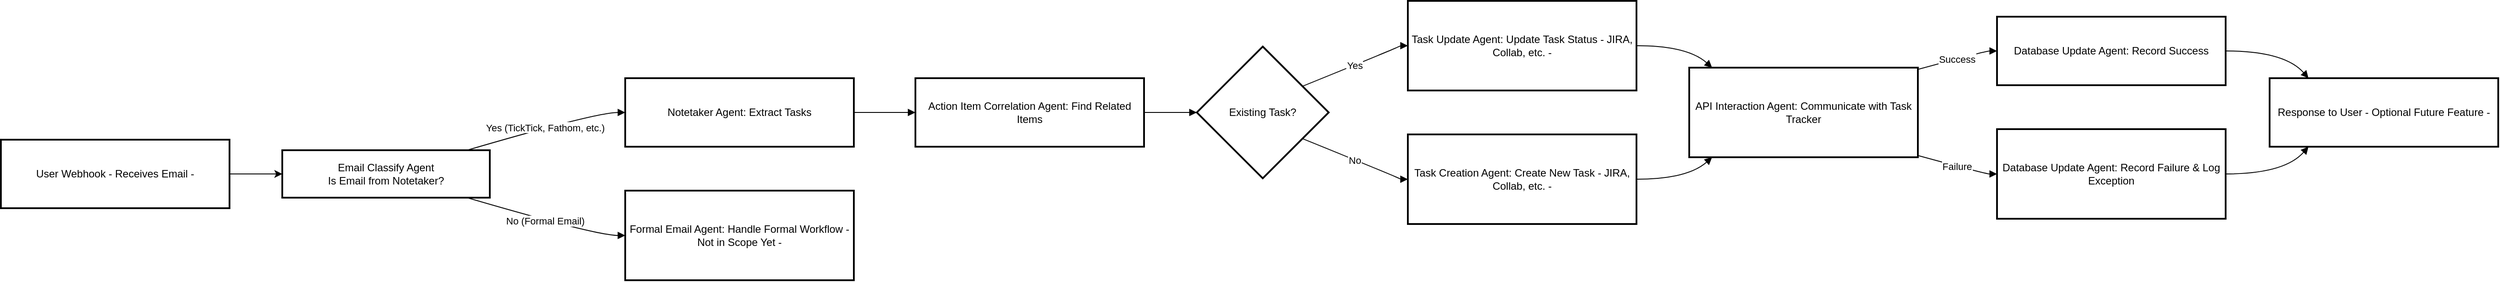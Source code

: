 <mxfile version="26.2.14">
  <diagram name="Page-1" id="dRKjlCzlQj_J6LJLZjqp">
    <mxGraphModel dx="3080" dy="777" grid="1" gridSize="10" guides="1" tooltips="1" connect="1" arrows="1" fold="1" page="1" pageScale="1" pageWidth="827" pageHeight="1169" math="0" shadow="0">
      <root>
        <mxCell id="0" />
        <mxCell id="1" parent="0" />
        <mxCell id="zZvEzVsCCU_sVLsur4iH-25" value="" style="edgeStyle=orthogonalEdgeStyle;rounded=0;orthogonalLoop=1;jettySize=auto;html=1;" parent="1" source="zZvEzVsCCU_sVLsur4iH-1" target="zZvEzVsCCU_sVLsur4iH-2" edge="1">
          <mxGeometry relative="1" as="geometry" />
        </mxCell>
        <mxCell id="zZvEzVsCCU_sVLsur4iH-1" value="User Webhook - Receives Email -" style="whiteSpace=wrap;strokeWidth=2;" parent="1" vertex="1">
          <mxGeometry x="-1610" y="298" width="260" height="78" as="geometry" />
        </mxCell>
        <mxCell id="zZvEzVsCCU_sVLsur4iH-2" value="Email Classify Agent&#xa;Is Email from Notetaker?" style="whiteSpace=wrap;strokeWidth=2;" parent="1" vertex="1">
          <mxGeometry x="-1290" y="310" width="236" height="54" as="geometry" />
        </mxCell>
        <mxCell id="zZvEzVsCCU_sVLsur4iH-3" value="Notetaker Agent: Extract Tasks" style="whiteSpace=wrap;strokeWidth=2;" parent="1" vertex="1">
          <mxGeometry x="-900" y="228" width="260" height="78" as="geometry" />
        </mxCell>
        <mxCell id="zZvEzVsCCU_sVLsur4iH-4" value="Formal Email Agent: Handle Formal Workflow - Not in Scope Yet -" style="whiteSpace=wrap;strokeWidth=2;" parent="1" vertex="1">
          <mxGeometry x="-900" y="356" width="260" height="102" as="geometry" />
        </mxCell>
        <mxCell id="zZvEzVsCCU_sVLsur4iH-5" value="Action Item Correlation Agent: Find Related Items" style="whiteSpace=wrap;strokeWidth=2;" parent="1" vertex="1">
          <mxGeometry x="-570" y="228" width="260" height="78" as="geometry" />
        </mxCell>
        <mxCell id="zZvEzVsCCU_sVLsur4iH-6" value="Existing Task?" style="rhombus;strokeWidth=2;whiteSpace=wrap;" parent="1" vertex="1">
          <mxGeometry x="-250" y="192" width="150" height="150" as="geometry" />
        </mxCell>
        <mxCell id="zZvEzVsCCU_sVLsur4iH-7" value="Task Update Agent: Update Task Status - JIRA, Collab, etc. -" style="whiteSpace=wrap;strokeWidth=2;" parent="1" vertex="1">
          <mxGeometry x="-10" y="140" width="260" height="102" as="geometry" />
        </mxCell>
        <mxCell id="zZvEzVsCCU_sVLsur4iH-8" value="Task Creation Agent: Create New Task  - JIRA, Collab, etc. -" style="whiteSpace=wrap;strokeWidth=2;" parent="1" vertex="1">
          <mxGeometry x="-10" y="292" width="260" height="102" as="geometry" />
        </mxCell>
        <mxCell id="zZvEzVsCCU_sVLsur4iH-9" value="API Interaction Agent: Communicate with Task Tracker" style="whiteSpace=wrap;strokeWidth=2;" parent="1" vertex="1">
          <mxGeometry x="310" y="216" width="260" height="102" as="geometry" />
        </mxCell>
        <mxCell id="zZvEzVsCCU_sVLsur4iH-10" value="Database Update Agent: Record Success" style="whiteSpace=wrap;strokeWidth=2;" parent="1" vertex="1">
          <mxGeometry x="660" y="158" width="260" height="78" as="geometry" />
        </mxCell>
        <mxCell id="zZvEzVsCCU_sVLsur4iH-11" value="Database Update Agent: Record Failure &amp; Log Exception" style="whiteSpace=wrap;strokeWidth=2;" parent="1" vertex="1">
          <mxGeometry x="660" y="286" width="260" height="102" as="geometry" />
        </mxCell>
        <mxCell id="zZvEzVsCCU_sVLsur4iH-12" value="Response to User  - Optional Future Feature -" style="whiteSpace=wrap;strokeWidth=2;" parent="1" vertex="1">
          <mxGeometry x="970" y="228" width="260" height="78" as="geometry" />
        </mxCell>
        <mxCell id="zZvEzVsCCU_sVLsur4iH-13" value="Yes (TickTick, Fathom, etc.)" style="curved=1;startArrow=none;endArrow=block;exitX=0.89;exitY=0;entryX=0;entryY=0.5;rounded=0;" parent="1" source="zZvEzVsCCU_sVLsur4iH-2" target="zZvEzVsCCU_sVLsur4iH-3" edge="1">
          <mxGeometry relative="1" as="geometry">
            <Array as="points">
              <mxPoint x="-933" y="267" />
            </Array>
          </mxGeometry>
        </mxCell>
        <mxCell id="zZvEzVsCCU_sVLsur4iH-14" value="No (Formal Email)" style="curved=1;startArrow=none;endArrow=block;exitX=0.89;exitY=1;entryX=0;entryY=0.5;rounded=0;" parent="1" source="zZvEzVsCCU_sVLsur4iH-2" target="zZvEzVsCCU_sVLsur4iH-4" edge="1">
          <mxGeometry relative="1" as="geometry">
            <Array as="points">
              <mxPoint x="-933" y="407" />
            </Array>
          </mxGeometry>
        </mxCell>
        <mxCell id="zZvEzVsCCU_sVLsur4iH-15" value="" style="curved=1;startArrow=none;endArrow=block;exitX=1;exitY=0.5;entryX=0;entryY=0.5;rounded=0;" parent="1" source="zZvEzVsCCU_sVLsur4iH-3" target="zZvEzVsCCU_sVLsur4iH-5" edge="1">
          <mxGeometry relative="1" as="geometry">
            <Array as="points" />
          </mxGeometry>
        </mxCell>
        <mxCell id="zZvEzVsCCU_sVLsur4iH-16" value="" style="curved=1;startArrow=none;endArrow=block;exitX=1;exitY=0.5;entryX=0;entryY=0.5;rounded=0;" parent="1" source="zZvEzVsCCU_sVLsur4iH-5" target="zZvEzVsCCU_sVLsur4iH-6" edge="1">
          <mxGeometry relative="1" as="geometry">
            <Array as="points" />
          </mxGeometry>
        </mxCell>
        <mxCell id="zZvEzVsCCU_sVLsur4iH-17" value="Yes" style="curved=1;startArrow=none;endArrow=block;exitX=1;exitY=0.17;entryX=0;entryY=0.5;rounded=0;" parent="1" source="zZvEzVsCCU_sVLsur4iH-6" target="zZvEzVsCCU_sVLsur4iH-7" edge="1">
          <mxGeometry relative="1" as="geometry">
            <Array as="points">
              <mxPoint x="-16" y="191" />
            </Array>
          </mxGeometry>
        </mxCell>
        <mxCell id="zZvEzVsCCU_sVLsur4iH-18" value="No" style="curved=1;startArrow=none;endArrow=block;exitX=1;exitY=0.83;entryX=0;entryY=0.5;rounded=0;" parent="1" source="zZvEzVsCCU_sVLsur4iH-6" target="zZvEzVsCCU_sVLsur4iH-8" edge="1">
          <mxGeometry relative="1" as="geometry">
            <Array as="points">
              <mxPoint x="-16" y="343" />
            </Array>
          </mxGeometry>
        </mxCell>
        <mxCell id="zZvEzVsCCU_sVLsur4iH-19" value="" style="curved=1;startArrow=none;endArrow=block;exitX=1;exitY=0.5;entryX=0.1;entryY=0;rounded=0;" parent="1" source="zZvEzVsCCU_sVLsur4iH-7" target="zZvEzVsCCU_sVLsur4iH-9" edge="1">
          <mxGeometry relative="1" as="geometry">
            <Array as="points">
              <mxPoint x="308" y="191" />
            </Array>
          </mxGeometry>
        </mxCell>
        <mxCell id="zZvEzVsCCU_sVLsur4iH-20" value="" style="curved=1;startArrow=none;endArrow=block;exitX=1;exitY=0.5;entryX=0.1;entryY=1;rounded=0;" parent="1" source="zZvEzVsCCU_sVLsur4iH-8" target="zZvEzVsCCU_sVLsur4iH-9" edge="1">
          <mxGeometry relative="1" as="geometry">
            <Array as="points">
              <mxPoint x="308" y="343" />
            </Array>
          </mxGeometry>
        </mxCell>
        <mxCell id="zZvEzVsCCU_sVLsur4iH-21" value="Success" style="curved=1;startArrow=none;endArrow=block;exitX=1;exitY=0.02;entryX=0;entryY=0.5;rounded=0;" parent="1" source="zZvEzVsCCU_sVLsur4iH-9" target="zZvEzVsCCU_sVLsur4iH-10" edge="1">
          <mxGeometry relative="1" as="geometry">
            <Array as="points">
              <mxPoint x="647" y="197" />
            </Array>
          </mxGeometry>
        </mxCell>
        <mxCell id="zZvEzVsCCU_sVLsur4iH-22" value="Failure" style="curved=1;startArrow=none;endArrow=block;exitX=1;exitY=0.98;entryX=0;entryY=0.5;rounded=0;" parent="1" source="zZvEzVsCCU_sVLsur4iH-9" target="zZvEzVsCCU_sVLsur4iH-11" edge="1">
          <mxGeometry relative="1" as="geometry">
            <Array as="points">
              <mxPoint x="647" y="337" />
            </Array>
          </mxGeometry>
        </mxCell>
        <mxCell id="zZvEzVsCCU_sVLsur4iH-23" value="" style="curved=1;startArrow=none;endArrow=block;exitX=1;exitY=0.5;entryX=0.17;entryY=0;rounded=0;" parent="1" source="zZvEzVsCCU_sVLsur4iH-10" target="zZvEzVsCCU_sVLsur4iH-12" edge="1">
          <mxGeometry relative="1" as="geometry">
            <Array as="points">
              <mxPoint x="987" y="197" />
            </Array>
          </mxGeometry>
        </mxCell>
        <mxCell id="zZvEzVsCCU_sVLsur4iH-24" value="" style="curved=1;startArrow=none;endArrow=block;exitX=1;exitY=0.5;entryX=0.17;entryY=1;rounded=0;" parent="1" source="zZvEzVsCCU_sVLsur4iH-11" target="zZvEzVsCCU_sVLsur4iH-12" edge="1">
          <mxGeometry relative="1" as="geometry">
            <Array as="points">
              <mxPoint x="987" y="337" />
            </Array>
          </mxGeometry>
        </mxCell>
      </root>
    </mxGraphModel>
  </diagram>
</mxfile>
